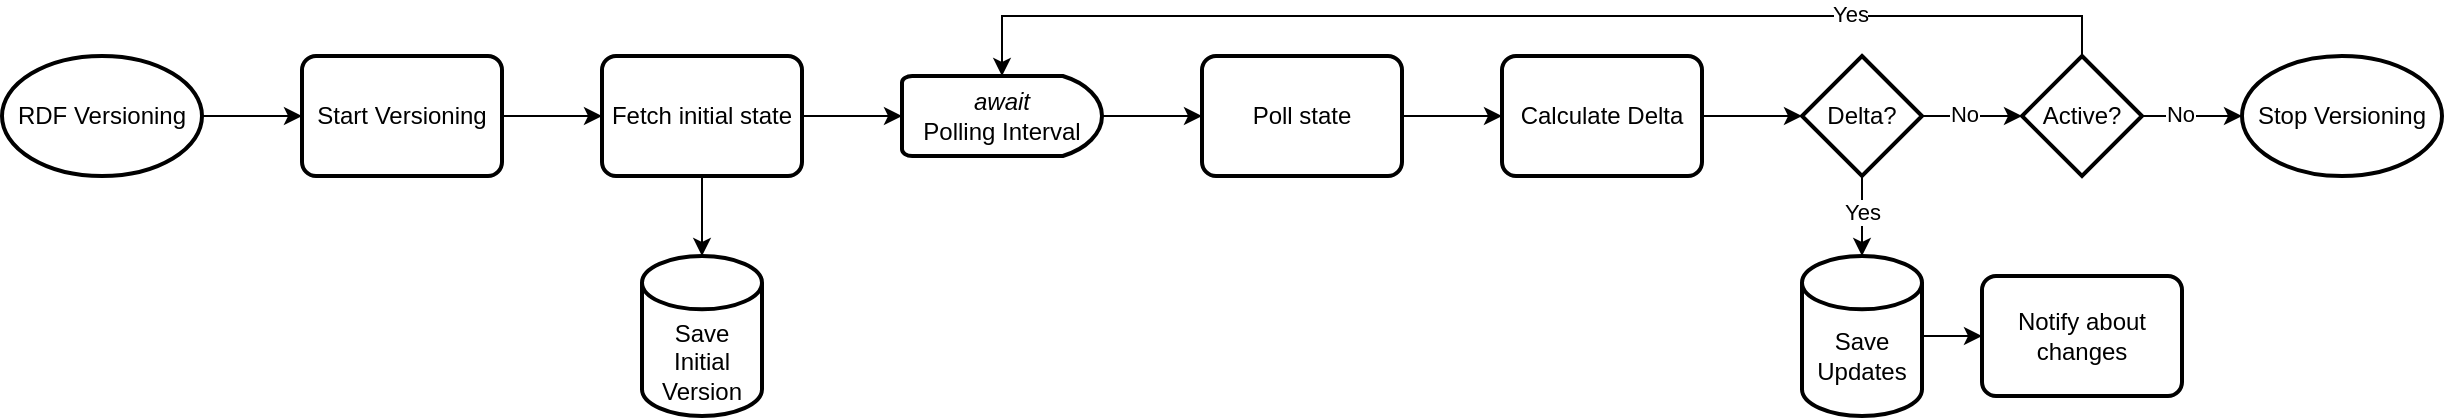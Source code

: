 <mxfile version="24.6.2" type="github">
  <diagram name="Page-1" id="R9HQ_qKddKDX3Kk3ESWT">
    <mxGraphModel dx="2074" dy="1155" grid="1" gridSize="10" guides="1" tooltips="1" connect="1" arrows="1" fold="1" page="1" pageScale="1" pageWidth="1169" pageHeight="827" math="0" shadow="0">
      <root>
        <mxCell id="0" />
        <mxCell id="1" parent="0" />
        <mxCell id="wypb3K-UbLtuRCBKsb7N-3" style="edgeStyle=orthogonalEdgeStyle;rounded=0;orthogonalLoop=1;jettySize=auto;html=1;exitX=1;exitY=0.5;exitDx=0;exitDy=0;exitPerimeter=0;entryX=0;entryY=0.5;entryDx=0;entryDy=0;" edge="1" parent="1" source="wypb3K-UbLtuRCBKsb7N-1" target="wypb3K-UbLtuRCBKsb7N-2">
          <mxGeometry relative="1" as="geometry" />
        </mxCell>
        <mxCell id="wypb3K-UbLtuRCBKsb7N-1" value="RDF Versioning" style="strokeWidth=2;html=1;shape=mxgraph.flowchart.start_1;whiteSpace=wrap;" vertex="1" parent="1">
          <mxGeometry x="50" y="70" width="100" height="60" as="geometry" />
        </mxCell>
        <mxCell id="wypb3K-UbLtuRCBKsb7N-5" style="edgeStyle=orthogonalEdgeStyle;rounded=0;orthogonalLoop=1;jettySize=auto;html=1;exitX=1;exitY=0.5;exitDx=0;exitDy=0;entryX=0;entryY=0.5;entryDx=0;entryDy=0;" edge="1" parent="1" source="wypb3K-UbLtuRCBKsb7N-2" target="wypb3K-UbLtuRCBKsb7N-4">
          <mxGeometry relative="1" as="geometry" />
        </mxCell>
        <mxCell id="wypb3K-UbLtuRCBKsb7N-2" value="Start Versioning" style="rounded=1;whiteSpace=wrap;html=1;absoluteArcSize=1;arcSize=14;strokeWidth=2;" vertex="1" parent="1">
          <mxGeometry x="200" y="70" width="100" height="60" as="geometry" />
        </mxCell>
        <mxCell id="wypb3K-UbLtuRCBKsb7N-7" style="edgeStyle=orthogonalEdgeStyle;rounded=0;orthogonalLoop=1;jettySize=auto;html=1;exitX=0.5;exitY=1;exitDx=0;exitDy=0;" edge="1" parent="1" source="wypb3K-UbLtuRCBKsb7N-4" target="wypb3K-UbLtuRCBKsb7N-6">
          <mxGeometry relative="1" as="geometry" />
        </mxCell>
        <mxCell id="wypb3K-UbLtuRCBKsb7N-9" style="edgeStyle=orthogonalEdgeStyle;rounded=0;orthogonalLoop=1;jettySize=auto;html=1;exitX=1;exitY=0.5;exitDx=0;exitDy=0;entryX=0;entryY=0.5;entryDx=0;entryDy=0;" edge="1" parent="1" source="wypb3K-UbLtuRCBKsb7N-29" target="wypb3K-UbLtuRCBKsb7N-8">
          <mxGeometry relative="1" as="geometry" />
        </mxCell>
        <mxCell id="wypb3K-UbLtuRCBKsb7N-4" value="Fetch initial state" style="rounded=1;whiteSpace=wrap;html=1;absoluteArcSize=1;arcSize=14;strokeWidth=2;" vertex="1" parent="1">
          <mxGeometry x="350" y="70" width="100" height="60" as="geometry" />
        </mxCell>
        <mxCell id="wypb3K-UbLtuRCBKsb7N-6" value="Save Initial Version" style="strokeWidth=2;html=1;shape=mxgraph.flowchart.database;whiteSpace=wrap;spacingTop=0;verticalAlign=bottom;spacingBottom=3;" vertex="1" parent="1">
          <mxGeometry x="370" y="170" width="60" height="80" as="geometry" />
        </mxCell>
        <mxCell id="wypb3K-UbLtuRCBKsb7N-12" style="edgeStyle=orthogonalEdgeStyle;rounded=0;orthogonalLoop=1;jettySize=auto;html=1;exitX=1;exitY=0.5;exitDx=0;exitDy=0;entryX=0;entryY=0.5;entryDx=0;entryDy=0;" edge="1" parent="1" source="wypb3K-UbLtuRCBKsb7N-8" target="wypb3K-UbLtuRCBKsb7N-11">
          <mxGeometry relative="1" as="geometry" />
        </mxCell>
        <mxCell id="wypb3K-UbLtuRCBKsb7N-8" value="Poll state" style="rounded=1;whiteSpace=wrap;html=1;absoluteArcSize=1;arcSize=14;strokeWidth=2;" vertex="1" parent="1">
          <mxGeometry x="650" y="70" width="100" height="60" as="geometry" />
        </mxCell>
        <mxCell id="wypb3K-UbLtuRCBKsb7N-19" style="edgeStyle=orthogonalEdgeStyle;rounded=0;orthogonalLoop=1;jettySize=auto;html=1;exitX=1;exitY=0.5;exitDx=0;exitDy=0;exitPerimeter=0;" edge="1" parent="1" source="wypb3K-UbLtuRCBKsb7N-10" target="wypb3K-UbLtuRCBKsb7N-18">
          <mxGeometry relative="1" as="geometry" />
        </mxCell>
        <mxCell id="wypb3K-UbLtuRCBKsb7N-20" value="No" style="edgeLabel;html=1;align=center;verticalAlign=middle;resizable=0;points=[];" vertex="1" connectable="0" parent="wypb3K-UbLtuRCBKsb7N-19">
          <mxGeometry x="-0.16" y="1" relative="1" as="geometry">
            <mxPoint as="offset" />
          </mxGeometry>
        </mxCell>
        <mxCell id="wypb3K-UbLtuRCBKsb7N-10" value="Delta?" style="strokeWidth=2;html=1;shape=mxgraph.flowchart.decision;whiteSpace=wrap;" vertex="1" parent="1">
          <mxGeometry x="950" y="70" width="60" height="60" as="geometry" />
        </mxCell>
        <mxCell id="wypb3K-UbLtuRCBKsb7N-11" value="Calculate Delta" style="rounded=1;whiteSpace=wrap;html=1;absoluteArcSize=1;arcSize=14;strokeWidth=2;" vertex="1" parent="1">
          <mxGeometry x="800" y="70" width="100" height="60" as="geometry" />
        </mxCell>
        <mxCell id="wypb3K-UbLtuRCBKsb7N-13" style="edgeStyle=orthogonalEdgeStyle;rounded=0;orthogonalLoop=1;jettySize=auto;html=1;exitX=1;exitY=0.5;exitDx=0;exitDy=0;entryX=0;entryY=0.5;entryDx=0;entryDy=0;entryPerimeter=0;" edge="1" parent="1" source="wypb3K-UbLtuRCBKsb7N-11" target="wypb3K-UbLtuRCBKsb7N-10">
          <mxGeometry relative="1" as="geometry" />
        </mxCell>
        <mxCell id="wypb3K-UbLtuRCBKsb7N-14" value="Notify about changes" style="rounded=1;whiteSpace=wrap;html=1;absoluteArcSize=1;arcSize=14;strokeWidth=2;" vertex="1" parent="1">
          <mxGeometry x="1040" y="180" width="100" height="60" as="geometry" />
        </mxCell>
        <mxCell id="wypb3K-UbLtuRCBKsb7N-21" style="edgeStyle=orthogonalEdgeStyle;rounded=0;orthogonalLoop=1;jettySize=auto;html=1;exitX=0.5;exitY=0;exitDx=0;exitDy=0;exitPerimeter=0;entryX=0.5;entryY=0;entryDx=0;entryDy=0;entryPerimeter=0;" edge="1" parent="1" source="wypb3K-UbLtuRCBKsb7N-18" target="wypb3K-UbLtuRCBKsb7N-29">
          <mxGeometry relative="1" as="geometry" />
        </mxCell>
        <mxCell id="wypb3K-UbLtuRCBKsb7N-22" value="Yes" style="edgeLabel;html=1;align=center;verticalAlign=middle;resizable=0;points=[];" vertex="1" connectable="0" parent="wypb3K-UbLtuRCBKsb7N-21">
          <mxGeometry x="-0.539" y="-1" relative="1" as="geometry">
            <mxPoint as="offset" />
          </mxGeometry>
        </mxCell>
        <mxCell id="wypb3K-UbLtuRCBKsb7N-18" value="Active?" style="strokeWidth=2;html=1;shape=mxgraph.flowchart.decision;whiteSpace=wrap;" vertex="1" parent="1">
          <mxGeometry x="1060" y="70" width="60" height="60" as="geometry" />
        </mxCell>
        <mxCell id="wypb3K-UbLtuRCBKsb7N-23" value="Stop Versioning" style="strokeWidth=2;html=1;shape=mxgraph.flowchart.start_1;whiteSpace=wrap;" vertex="1" parent="1">
          <mxGeometry x="1170" y="70" width="100" height="60" as="geometry" />
        </mxCell>
        <mxCell id="wypb3K-UbLtuRCBKsb7N-24" style="edgeStyle=orthogonalEdgeStyle;rounded=0;orthogonalLoop=1;jettySize=auto;html=1;exitX=1;exitY=0.5;exitDx=0;exitDy=0;exitPerimeter=0;entryX=0;entryY=0.5;entryDx=0;entryDy=0;entryPerimeter=0;" edge="1" parent="1" source="wypb3K-UbLtuRCBKsb7N-18" target="wypb3K-UbLtuRCBKsb7N-23">
          <mxGeometry relative="1" as="geometry" />
        </mxCell>
        <mxCell id="wypb3K-UbLtuRCBKsb7N-25" value="No" style="edgeLabel;html=1;align=center;verticalAlign=middle;resizable=0;points=[];" vertex="1" connectable="0" parent="wypb3K-UbLtuRCBKsb7N-24">
          <mxGeometry x="-0.24" y="1" relative="1" as="geometry">
            <mxPoint as="offset" />
          </mxGeometry>
        </mxCell>
        <mxCell id="wypb3K-UbLtuRCBKsb7N-28" style="edgeStyle=orthogonalEdgeStyle;rounded=0;orthogonalLoop=1;jettySize=auto;html=1;exitX=1;exitY=0.5;exitDx=0;exitDy=0;exitPerimeter=0;entryX=0;entryY=0.5;entryDx=0;entryDy=0;" edge="1" parent="1" source="wypb3K-UbLtuRCBKsb7N-26" target="wypb3K-UbLtuRCBKsb7N-14">
          <mxGeometry relative="1" as="geometry" />
        </mxCell>
        <mxCell id="wypb3K-UbLtuRCBKsb7N-26" value="Save Updates" style="strokeWidth=2;html=1;shape=mxgraph.flowchart.database;whiteSpace=wrap;spacingTop=0;verticalAlign=bottom;spacingBottom=13;" vertex="1" parent="1">
          <mxGeometry x="950" y="170" width="60" height="80" as="geometry" />
        </mxCell>
        <mxCell id="wypb3K-UbLtuRCBKsb7N-27" style="edgeStyle=orthogonalEdgeStyle;rounded=0;orthogonalLoop=1;jettySize=auto;html=1;exitX=0.5;exitY=1;exitDx=0;exitDy=0;entryX=0.5;entryY=0;entryDx=0;entryDy=0;entryPerimeter=0;exitPerimeter=0;" edge="1" parent="1" source="wypb3K-UbLtuRCBKsb7N-10" target="wypb3K-UbLtuRCBKsb7N-26">
          <mxGeometry relative="1" as="geometry" />
        </mxCell>
        <mxCell id="wypb3K-UbLtuRCBKsb7N-31" value="Yes" style="edgeLabel;html=1;align=center;verticalAlign=middle;resizable=0;points=[];" vertex="1" connectable="0" parent="wypb3K-UbLtuRCBKsb7N-27">
          <mxGeometry x="-0.133" relative="1" as="geometry">
            <mxPoint as="offset" />
          </mxGeometry>
        </mxCell>
        <mxCell id="wypb3K-UbLtuRCBKsb7N-30" value="" style="edgeStyle=orthogonalEdgeStyle;rounded=0;orthogonalLoop=1;jettySize=auto;html=1;exitX=1;exitY=0.5;exitDx=0;exitDy=0;entryX=0;entryY=0.5;entryDx=0;entryDy=0;" edge="1" parent="1" source="wypb3K-UbLtuRCBKsb7N-4" target="wypb3K-UbLtuRCBKsb7N-29">
          <mxGeometry relative="1" as="geometry">
            <mxPoint x="450" y="100" as="sourcePoint" />
            <mxPoint x="650" y="100" as="targetPoint" />
          </mxGeometry>
        </mxCell>
        <mxCell id="wypb3K-UbLtuRCBKsb7N-29" value="&lt;i&gt;await&lt;br&gt;&lt;/i&gt;Polling Interval" style="strokeWidth=2;html=1;shape=mxgraph.flowchart.delay;whiteSpace=wrap;" vertex="1" parent="1">
          <mxGeometry x="500" y="80" width="100" height="40" as="geometry" />
        </mxCell>
      </root>
    </mxGraphModel>
  </diagram>
</mxfile>
